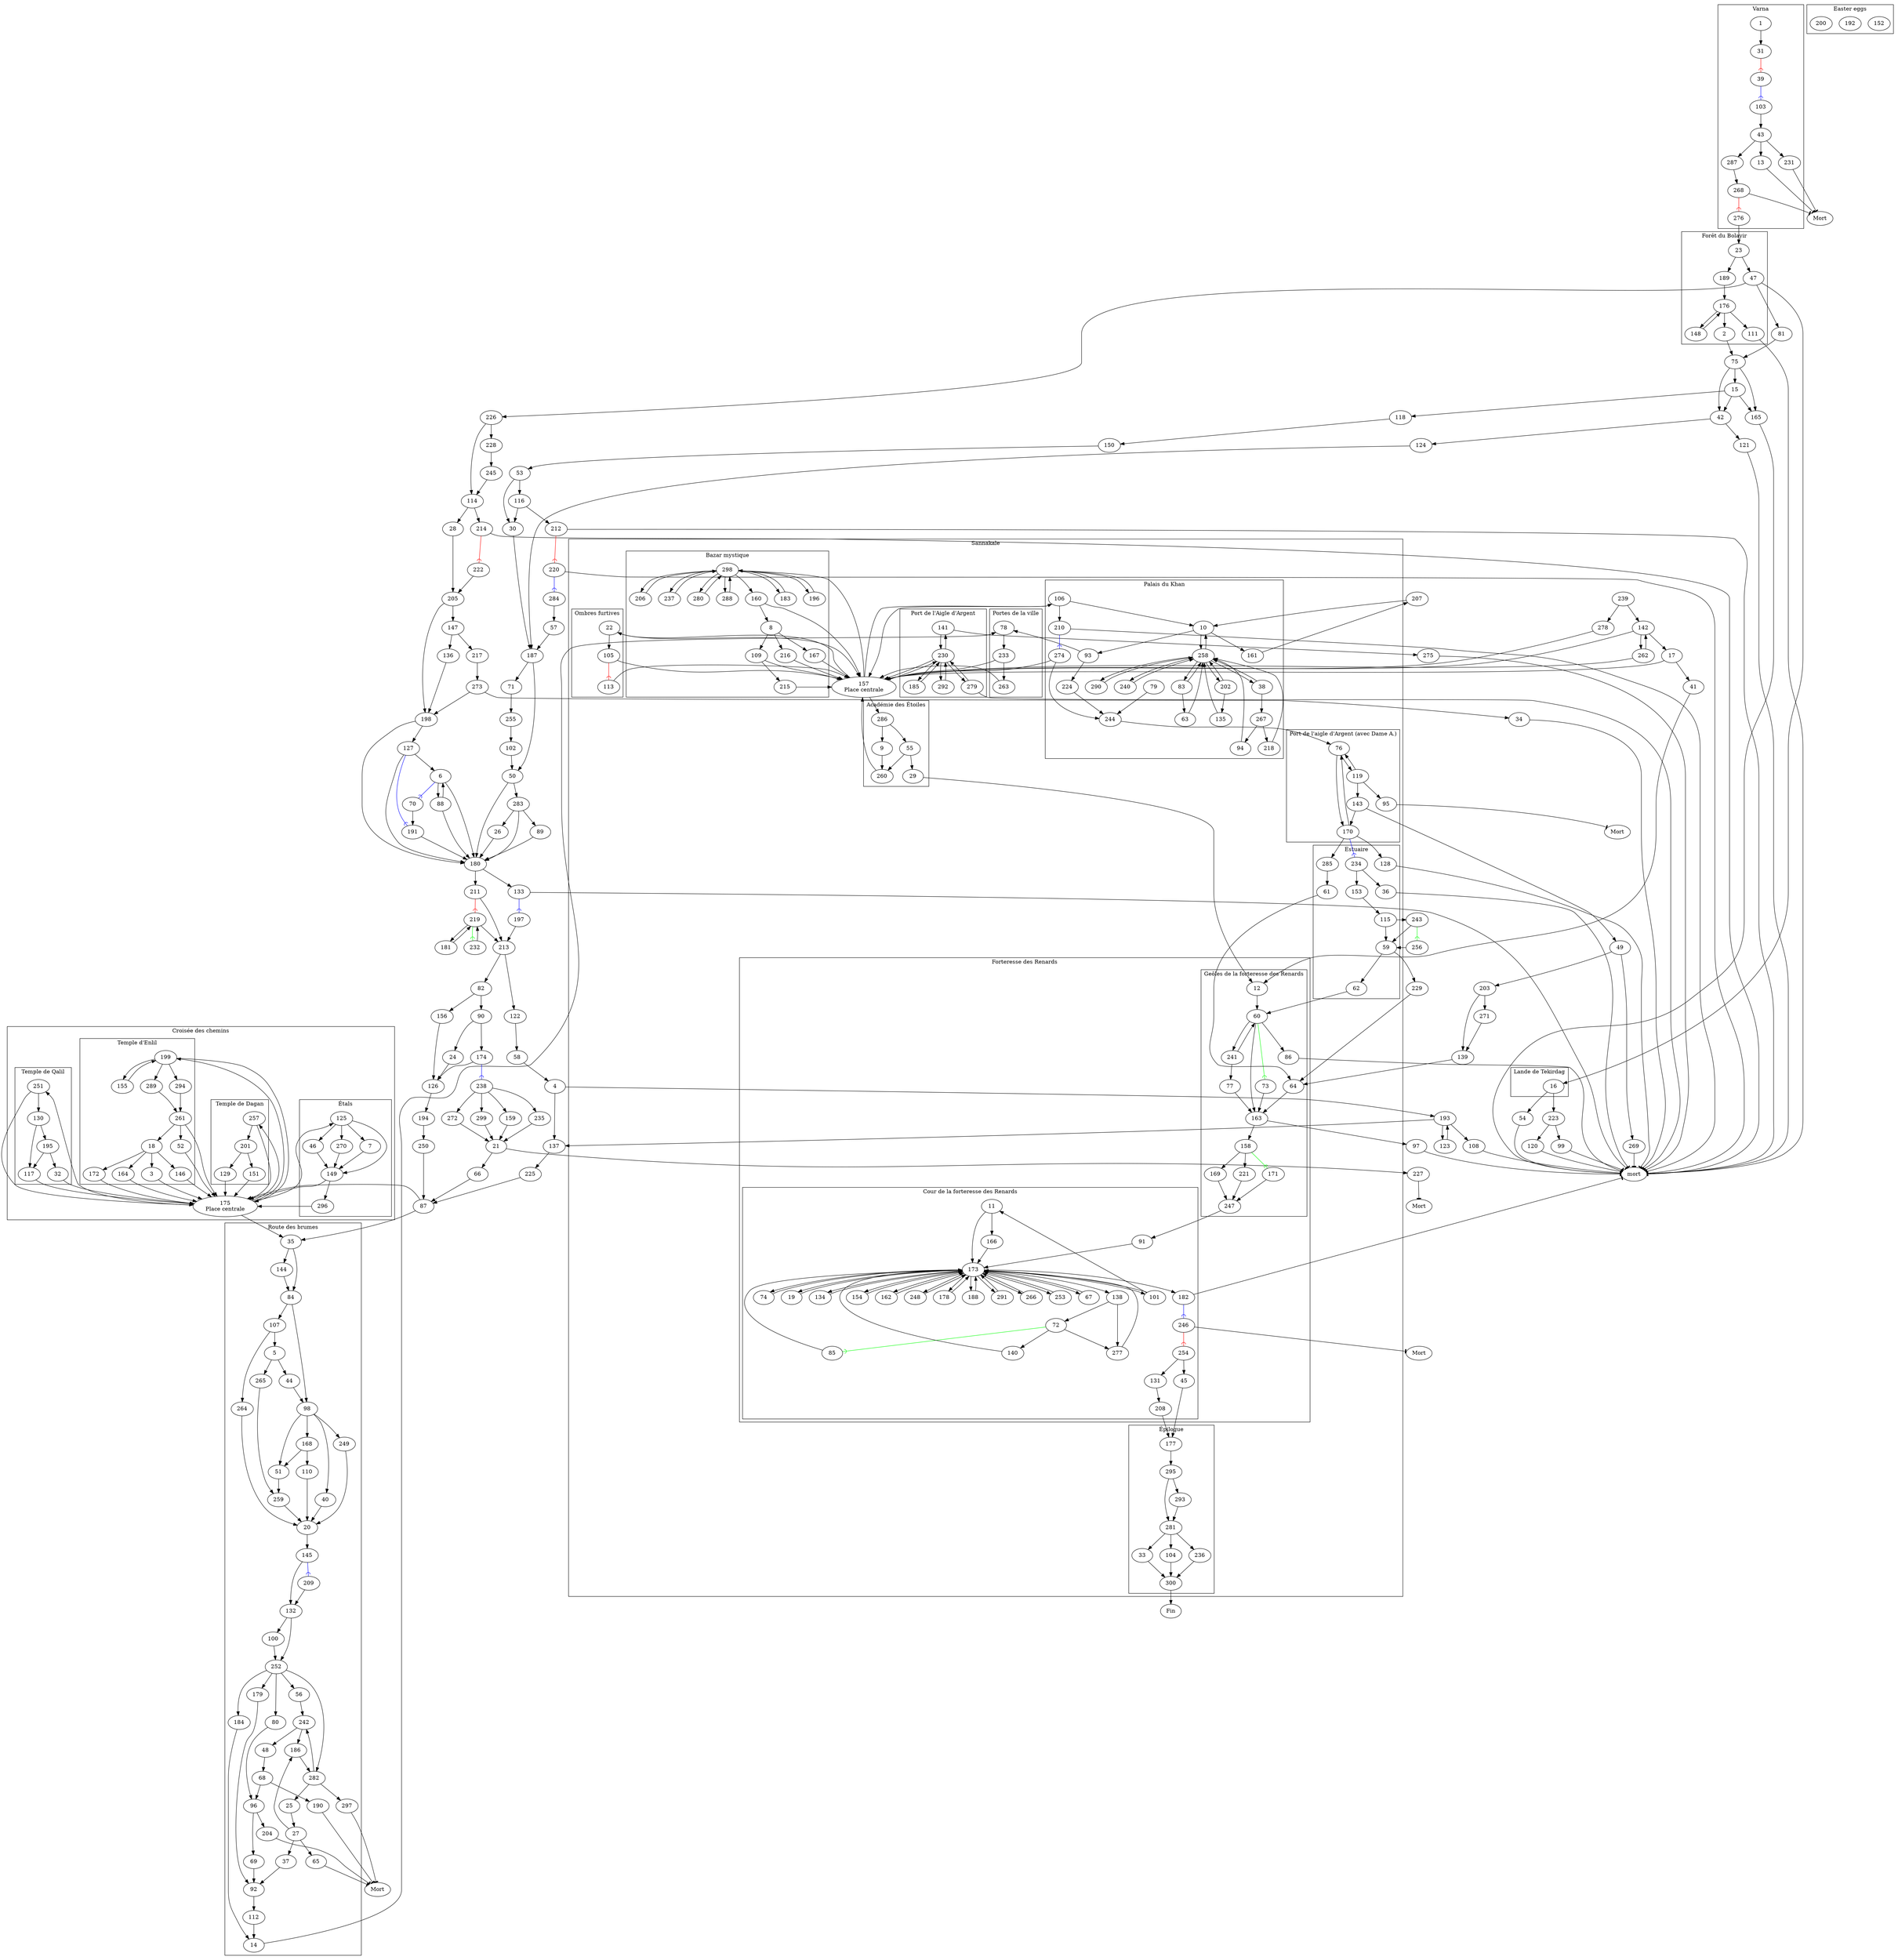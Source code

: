 digraph {
  1 -> { 31 }
  2 -> { 75 }
  3 -> { 175 }
  4 -> { 137 193 }
  5 -> { 265 44 }
  6 -> { 88 180 }
  7 -> { 149 }
  8 -> { 216 109 167 }
  9 -> { 260 }
  10 -> { 161 258 93 }
  11 -> { 166 173 }
  12 -> { 60 }
  14 -> { 78 }
  15 -> { 42 165 118 }
  16 -> { 223 54 }
  17 -> { 157 41 }
  18 -> { 146 172 3 164 }
  19 -> { 173 }
  20 -> { 145 }
  21 -> { 227 66 }
  22 -> { 105 157 }
  23 -> { 47 189 }
  24 -> { 126 }
  25 -> { 27 }
  26 -> { 180 }
  27 -> { 186 37 65 }
  28 -> { 205 }
  29 -> { 12 }
  30 -> { 187 }
  32 -> { 175 }
  33 -> { 300 }
  35 -> { 144 84 }
  37 -> { 92 }
  38 -> { 267 258 }
  40 -> { 20 }
  41 -> { 12 }
  42 -> { 124 121 }
  43 -> { 231 287 13 }
  44 -> { 98 }
  45 -> { 177 }
  46 -> { 149 }
  47 -> { 16 226 81 }
  48 -> { 68 }
  49 -> { 269 203 }
  50 -> { 283 180 }
  51 -> { 259 }
  52 -> { 175 }
  53 -> { 30 116 }
  55 -> { 29 260 }
  56 -> { 242 }
  57 -> { 187 }
  58 -> { 4 }
  59 -> { 62 229 }
  60 -> { 241 86 163 }
  61 -> { 64 }
  62 -> { 60 }
  63 -> { 258 }
  64 -> { 163 }
  66 -> { 87 }
  67 -> { 173 }
  68 -> { 190 96 }
  69 -> { 92 }
  70 -> { 191 }
  71 -> { 255 }
  72 -> { 140 277 }
  73 -> { 163 }
  74 -> { 173 }
  75 -> { 165 42 15 }
  76 -> { 170 119 }
  77 -> { 163 }
  78 -> { 233 }
  79 -> { 244 }
  80 -> { 96 }
  81 -> { 75 }
  82 -> { 90 156 }
  83 -> { 63 258 }
  84 -> { 98 107 }
  85 -> { 173 }
  87 -> { 175 35 }
  88 -> { 6 180 }
  89 -> { 180 }
  90 -> { 174 24 }
  91 -> { 173 }
  92 -> { 112 }
  93 -> { 224 78 }
  94 -> { 258 }
  96 -> { 69 204 }
  98 -> { 51 168 40 249 }
  100 -> { 252 }
  101 -> { 11 173 }
  102 -> { 50 }
  103 -> { 43 }
  104 -> { 300 }
  105 -> { 157 }
  106 -> { 10 210 157 }
  107 -> { 5 264 }
  109 -> { 215 157 }
  110 -> { 20 }
  112 -> { 14 }
  113 -> { 157 }
  114 -> { 214 28 }
  115 -> { 59 243 }
  116 -> { 30 212 }
  117 -> { 175 }
  118 -> { 150 }
  119 -> { 95 76 143 } # 143 = objet Renard
  122 -> { 58 }
  123 -> { 193 }
  124 -> { 187 }
  125 -> { 270 46 7 149 }
  126 -> { 194 }
  127 -> { 6 180 }
  129 -> { 175 }
  130 -> { 195 117 }
  131 -> { 208 }
  132 -> { 100 252 }
  134 -> { 173 }
  135 -> { 258 }
  136 -> { 198 }
  137 -> { 225 }
  138 -> { 72 277 }
  139 -> { 64 }
  140 -> { 173 }
  141 -> { 275 230 }
  142 -> { 157 17 262 }
  143 -> { 49 170 }
  144 -> { 84 }
  145 -> { 132 }
  146 -> { 175 }
  147 -> { 217 136 }
  148 -> { 176 }
  149 -> { 296 175 }
  150 -> { 53 }
  151 -> { 175 }
  152
  153 -> { 115 }
  154 -> { 173 }
  155 -> { 199 }
  156 -> { 126 }
  157 -> { 106 230 298 286 22 } # Hub Sannakale
  158 -> { 169 221 }
  159 -> { 21 }
  160 -> { 157 8 }
  161 -> { 207 }
  162 -> { 173 }
  163 -> { 158 97 }
  164 -> { 175 }
  166 -> { 173 }
  167 -> { 157 }
  168 -> { 110 51 }
  169 -> { 247 }
  170 -> { 128 285 76 }
  171 -> { 247 }
  172 -> { 175 }
  173 -> { 19 248 178 74 188 291 134 154 266 253 162 67 101 138 182 }
  174 -> { 126 }
  175 -> { 35 257 251 199 125 }
  176 -> { 148 111 2 }
  177 -> { 295 }
  178 -> { 173 }
  179 -> { 92 }
  180 -> { 211 133 }
  181 -> { 219 }
  183 -> { 298 }
  184 -> { 14 }
  185 -> { 230 }
  186 -> { 282 }
  187 -> { 71 50 }
  188 -> { 173 }
  189 -> { 176 }
  191 -> { 180 }
  192
  193 -> { 123 137 108 }
  194 -> { 250 }
  195 -> { 117 32 }
  196 -> { 298 }
  197 -> { 213 }
  198 -> { 127 180 }
  199 -> { 289 155 294 175 }
  200
  201 -> { 151 129 }
  202 -> { 135 258 }
  203 -> { 139 271 }
  205 -> { 147 198 }
  206 -> { 298 }
  207 -> { 10 }
  208 -> { 177 }
  209 -> { 132 }
  211 -> { 213 }
  213 -> { 82 122 }
  215 -> { 157 }
  216 -> { 157 }
  217 -> { 273 }
  218 -> { 258 }
  219 -> { 181 213 }
  221 -> { 247 }
  222 -> { 205 }
  223 -> { 99 120 }
  224 -> { 244 }
  225 -> { 87 }
  226 -> { 228 114 }
  228 -> { 245 }
  229 -> { 64 }
  230 -> { 157 292 279 141 185 }
  232 -> { 219 }
  233 -> { 263 157 }
  234 -> { 36 153 }
  235 -> { 21 }
  236 -> { 300 }
  237 -> { 298 }
  238 -> { 272 299 235 159 }
  239 -> { 278 142 }
  240 -> { 258 }
  241 -> { 77 60 }
  242 -> { 186 48 }
  243 -> { 59 }
  244 -> { 76 }
  245 -> { 114 }
  247 -> { 91 }
  248 -> { 173 }
  249 -> { 20 }
  250 -> { 87 }
  251 -> { 130 175 }
  252 -> { 179 80 56 184 282 }
  253 -> { 173 }
  254 -> { 45 131 }
  255 -> { 102 }
  256 -> { 59 } # /!\ Apprentissage du sort "dissolution de la glaise"
  257 -> { 201 175 }
  258 -> { 240 290 202 83 38 10 }
  259 -> { 20 }
  260 -> { 157 }
  261 -> { 18 175 52 } # 52 = Enlil
  262 -> { 157 142 }
  263 -> { 157 }
  264 -> { 20 }
  265 -> { 259 }
  266 -> { 173 }
  267 -> { 94 218 }
  270 -> { 149 }
  271 -> { 139 }
  272 -> { 21 }
  273 -> { 34 198 }
  274 -> { 244 157 }
  276 -> { 23 }
  277 -> { 173 }
  278 -> { 157 }
  279 -> { 230 }
  280 -> { 298 }
  281 -> { 33 104 236 }
  282 -> { 297 25 242 }
  283 -> { 180 26 89 }
  284 -> { 57 }
  285 -> { 61 }
  286 -> { 9 55 }
  287 -> { 268 }
  288 -> { 298 }
  289 -> { 261 }
  290 -> { 258 }
  291 -> { 173 }
  292 -> { 230 }
  293 -> { 281 }
  294 -> { 261 }
  295 -> { 293 281 }
  296 -> { 175 }
  298 -> { 183 288 237 280 206 196 160 }
  299 -> { 21 }
  300 -> { Fin }

  subgraph cluster_easter_eggs {
    label = "Easter eggs"

    # Pages
    152 192 200
  }

  subgraph cluster_varna {
    label = "Varna"

    # Pages
    1 31 39 103 43 231 13 287 268 276
  }

  subgraph cluster_foret_bolayir {
    label = "Forêt du Bolayir"

    # Pages
    23 189 176 148 111 2 47 
  }

  subgraph cluster_lande_tekirdag {
    label = "Lande de Tekirdag"

    # Pages
    16
  }

  subgraph cluster_croisee_chemins {
    label = "Croisée des chemins"

    # Pages
    175 [ label = "175\nPlace centrale"]

    subgraph cluster_croisee_chemins_etals {
      label = "Étals"

      # Pages
      125 270 7 46 149 296
    }
    
    subgraph cluster_croisee_chemins_temple_enlil {
      label = "Temple d'Enlil"

      # Pages
      199 155 294 289 261 52 18 3 146 172 164
    }

    subgraph cluster_croisee_chemins_temple_qalil {
      label = "Temple de Qalil"

      # Pages
      251 130 195 117 32
    }

    subgraph cluster_croisee_chemins_temple_dagan {
      label = "Temple de Dagan"

      # Pages
      257 201 129 151
    }
  }

  subgraph cluster_route_brumes {
    label = "Route des brumes"

    # Pages
    35 144 84 98 107 264 5 265 44 98 51 168 40 249 259 110 20 145 132 209 100 252 179 80 56 184 282 297 25 242 27 186 37 65 92 14 112 48 68 190 96 69 204
  }

  subgraph cluster_sannakale {
    label = "Sannakale"

    # Pages
    157 [ label = "157\nPlace centrale"]

    subgraph cluster_sannakale_portes {
      label = "Portes de la ville"

      # Pages
      78 233 263
    }

    subgraph cluster_sannakale_palais {
      label = "Palais du Khan"

      # Pages
      106 10 210 274 244 161 258 93 224 79 240 290 202 83 38 135 63 267 94 218
    }

    subgraph cluster_sannakale_port {
      label = "Port de l'Aigle d'Argent"

      # Pages
      230 292 279 141 185
    }

    subgraph cluster_sannakale_port_dame_a {
        label = "Port de l'aigle d'Argent (avec Dame A.)"

        76 170 119 143 95
    }

    subgraph cluster_sannakale_bazar {
      label = "Bazar mystique"

      # Pages
      298 183 288 237 280 206 196 160 8 215 216 109 167
    }

    subgraph cluster_sannakale_academie {
      label = "Académie des Étoiles"

      # Pages
      286 55 9 29 260
    }

    subgraph cluster_sannakale_ombres {
      label = "Ombres furtives"

      # Pages
      22 105 113
    }

    subgraph cluster_sannakale_estuaire {
      label = "Estuaire"

      # Pages
      62 128 285 234 36 153 61 59 115
    }

    subgraph cluster_sannakale_forteresse {
      label = "Forteresse des Renards"

      subgraph cluster_sannakale_forteresse_geoles {
        label = "Geôles de la forteresse des Renards"

        # Pages
        12 64 60 241 77 86 163 73 158 169 171 221 247
      }

      subgraph cluster_sannakale_forteresse_cour {
        label = "Cour de la forteresse des Renards"

        # Pages
        91 173 291 266 253 19 67 74 134 154 162 248 178 188 182 101 246 11 254 166 138 72 140 85 277 131 208 45
      }
    }
    
    subgraph cluster_epilogue {
      label = "Épilogue"

      # Pages
      177 295 293 281 33 104 236 300
    }
  }

  subgraph magie {
    edge [ arrowhead = icurve ]
    
    subgraph etincelle { # 8
      edge [ color = red ]

      31 -> 39
      105 -> 113
      211 -> 219
      212 -> 220
      214 -> 222
      246 -> 254
      268 -> 276
    }

    subgraph parapluie { # 64
      edge [ color = blue ]

      6 -> 70
      39 -> 103
      127 -> 191
      133 -> 197
      145 -> 209
      170 -> 234
      174 -> 238
      182 -> 246
      210 -> 274
      220 -> 284
    }

    subgraph ouverture { # 13
      edge [ color = green ]

      60 -> 73
      72 -> 85
      158 -> 171
      219 -> 232
      243 -> 256
    }

    subgraph dissolution { # 88
      edge [ color = brown ]

    }
  }

  subgraph morts {
    edge [ arrowhead = tee, color = black ]
    
    34 -> { mort }
    36 -> { mort }
    54 -> { mort }
    86 -> { mort }
    97 -> { mort }
    99 -> { mort }
    108 -> { mort }
    111 -> { mort }
    120 -> { mort }
    121 -> { mort }
    128 -> { mort }
    133 -> { mort }
    165 -> { mort }
    182 -> { mort }
    210 -> { mort }
    212 -> { mort }
    214 -> { mort }
    220 -> { mort }
    269 -> { mort }
    275 -> { mort }
    279 -> { mort }
    
    # Varna
    mort1 [ label = "Mort" ]
    13 -> { mort1 }
    231 -> { mort1 }
    268 -> { mort1 }

    # Forêt du Bolayir
    mort2 [ label = "Mort" ]
    227 -> { mort2 }

    # Route des brumes
    mort3 [ label = "Mort" ]
    65 -> { mort3 }
    190 -> { mort3 }
    204 -> { mort3 }
    297 -> { mort3 }

    # Sannakale
    mort4 [ label = "Mort" ]
    95 -> { mort4 }

    # Sannakale (Forteresse des Renards)
    mort5 [ label = "Mort" ]
    246 -> { mort5 }
  }
}
